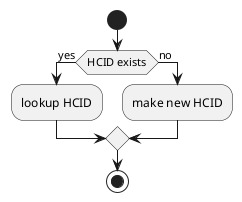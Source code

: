 @startuml

start

if (HCID exists) then (yes)
    :lookup HCID;
else (no)
    :make new HCID;
endif

stop

@enduml